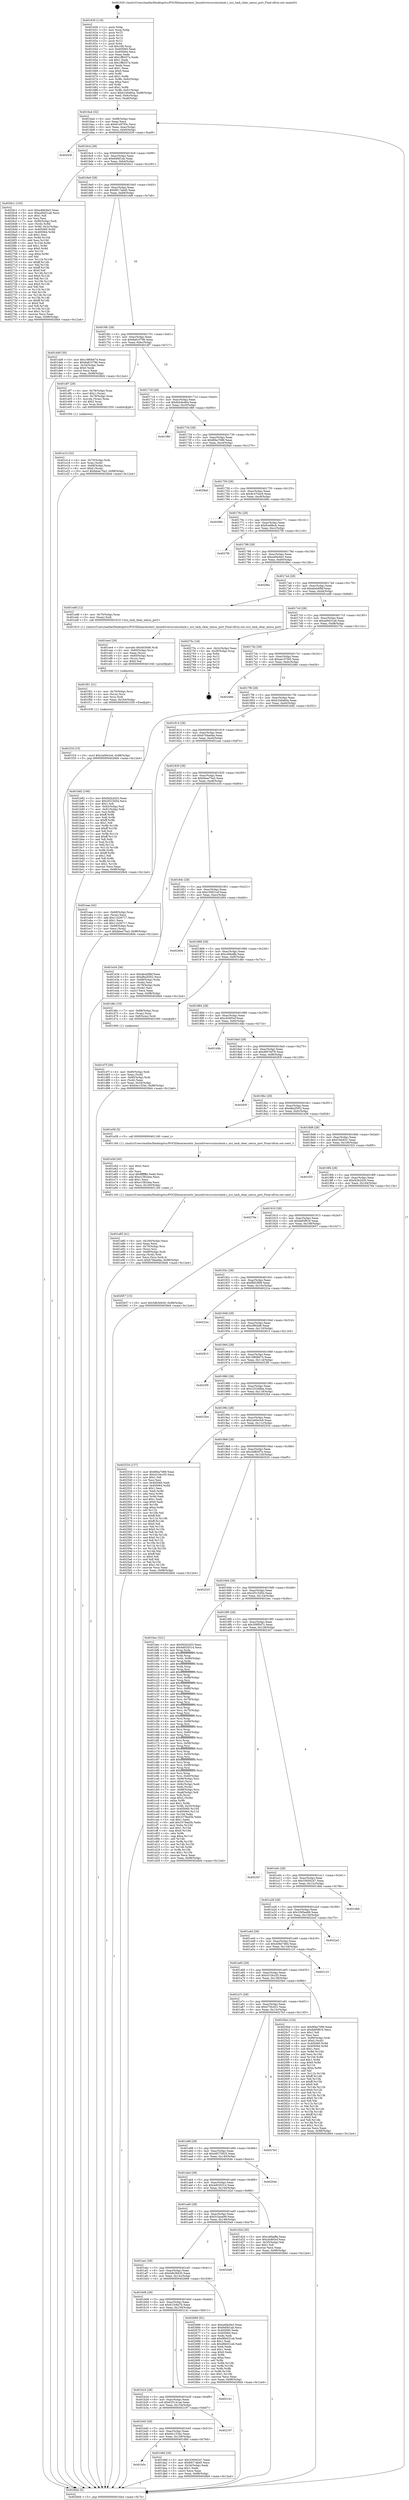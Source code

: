 digraph "0x401630" {
  label = "0x401630 (/mnt/c/Users/mathe/Desktop/tcc/POCII/binaries/extr_linuxdriversscsiiscitask.c_isci_task_clear_nexus_port_Final-ollvm.out::main(0))"
  labelloc = "t"
  node[shape=record]

  Entry [label="",width=0.3,height=0.3,shape=circle,fillcolor=black,style=filled]
  "0x4016a4" [label="{
     0x4016a4 [32]\l
     | [instrs]\l
     &nbsp;&nbsp;0x4016a4 \<+6\>: mov -0x98(%rbp),%eax\l
     &nbsp;&nbsp;0x4016aa \<+2\>: mov %eax,%ecx\l
     &nbsp;&nbsp;0x4016ac \<+6\>: sub $0x81e9795c,%ecx\l
     &nbsp;&nbsp;0x4016b2 \<+6\>: mov %eax,-0xac(%rbp)\l
     &nbsp;&nbsp;0x4016b8 \<+6\>: mov %ecx,-0xb0(%rbp)\l
     &nbsp;&nbsp;0x4016be \<+6\>: je 000000000040203f \<main+0xa0f\>\l
  }"]
  "0x40203f" [label="{
     0x40203f\l
  }", style=dashed]
  "0x4016c4" [label="{
     0x4016c4 [28]\l
     | [instrs]\l
     &nbsp;&nbsp;0x4016c4 \<+5\>: jmp 00000000004016c9 \<main+0x99\>\l
     &nbsp;&nbsp;0x4016c9 \<+6\>: mov -0xac(%rbp),%eax\l
     &nbsp;&nbsp;0x4016cf \<+5\>: sub $0x84f4f1ab,%eax\l
     &nbsp;&nbsp;0x4016d4 \<+6\>: mov %eax,-0xb4(%rbp)\l
     &nbsp;&nbsp;0x4016da \<+6\>: je 00000000004026c1 \<main+0x1091\>\l
  }"]
  Exit [label="",width=0.3,height=0.3,shape=circle,fillcolor=black,style=filled,peripheries=2]
  "0x4026c1" [label="{
     0x4026c1 [155]\l
     | [instrs]\l
     &nbsp;&nbsp;0x4026c1 \<+5\>: mov $0xa4fdc6e3,%eax\l
     &nbsp;&nbsp;0x4026c6 \<+5\>: mov $0xad0d31a6,%ecx\l
     &nbsp;&nbsp;0x4026cb \<+2\>: mov $0x1,%dl\l
     &nbsp;&nbsp;0x4026cd \<+2\>: xor %esi,%esi\l
     &nbsp;&nbsp;0x4026cf \<+7\>: mov -0x90(%rbp),%rdi\l
     &nbsp;&nbsp;0x4026d6 \<+3\>: mov (%rdi),%r8d\l
     &nbsp;&nbsp;0x4026d9 \<+4\>: mov %r8d,-0x2c(%rbp)\l
     &nbsp;&nbsp;0x4026dd \<+8\>: mov 0x405060,%r8d\l
     &nbsp;&nbsp;0x4026e5 \<+8\>: mov 0x405064,%r9d\l
     &nbsp;&nbsp;0x4026ed \<+3\>: sub $0x1,%esi\l
     &nbsp;&nbsp;0x4026f0 \<+3\>: mov %r8d,%r10d\l
     &nbsp;&nbsp;0x4026f3 \<+3\>: add %esi,%r10d\l
     &nbsp;&nbsp;0x4026f6 \<+4\>: imul %r10d,%r8d\l
     &nbsp;&nbsp;0x4026fa \<+4\>: and $0x1,%r8d\l
     &nbsp;&nbsp;0x4026fe \<+4\>: cmp $0x0,%r8d\l
     &nbsp;&nbsp;0x402702 \<+4\>: sete %r11b\l
     &nbsp;&nbsp;0x402706 \<+4\>: cmp $0xa,%r9d\l
     &nbsp;&nbsp;0x40270a \<+3\>: setl %bl\l
     &nbsp;&nbsp;0x40270d \<+3\>: mov %r11b,%r14b\l
     &nbsp;&nbsp;0x402710 \<+4\>: xor $0xff,%r14b\l
     &nbsp;&nbsp;0x402714 \<+3\>: mov %bl,%r15b\l
     &nbsp;&nbsp;0x402717 \<+4\>: xor $0xff,%r15b\l
     &nbsp;&nbsp;0x40271b \<+3\>: xor $0x0,%dl\l
     &nbsp;&nbsp;0x40271e \<+3\>: mov %r14b,%r12b\l
     &nbsp;&nbsp;0x402721 \<+4\>: and $0x0,%r12b\l
     &nbsp;&nbsp;0x402725 \<+3\>: and %dl,%r11b\l
     &nbsp;&nbsp;0x402728 \<+3\>: mov %r15b,%r13b\l
     &nbsp;&nbsp;0x40272b \<+4\>: and $0x0,%r13b\l
     &nbsp;&nbsp;0x40272f \<+2\>: and %dl,%bl\l
     &nbsp;&nbsp;0x402731 \<+3\>: or %r11b,%r12b\l
     &nbsp;&nbsp;0x402734 \<+3\>: or %bl,%r13b\l
     &nbsp;&nbsp;0x402737 \<+3\>: xor %r13b,%r12b\l
     &nbsp;&nbsp;0x40273a \<+3\>: or %r15b,%r14b\l
     &nbsp;&nbsp;0x40273d \<+4\>: xor $0xff,%r14b\l
     &nbsp;&nbsp;0x402741 \<+3\>: or $0x0,%dl\l
     &nbsp;&nbsp;0x402744 \<+3\>: and %dl,%r14b\l
     &nbsp;&nbsp;0x402747 \<+3\>: or %r14b,%r12b\l
     &nbsp;&nbsp;0x40274a \<+4\>: test $0x1,%r12b\l
     &nbsp;&nbsp;0x40274e \<+3\>: cmovne %ecx,%eax\l
     &nbsp;&nbsp;0x402751 \<+6\>: mov %eax,-0x98(%rbp)\l
     &nbsp;&nbsp;0x402757 \<+5\>: jmp 00000000004028d4 \<main+0x12a4\>\l
  }"]
  "0x4016e0" [label="{
     0x4016e0 [28]\l
     | [instrs]\l
     &nbsp;&nbsp;0x4016e0 \<+5\>: jmp 00000000004016e5 \<main+0xb5\>\l
     &nbsp;&nbsp;0x4016e5 \<+6\>: mov -0xac(%rbp),%eax\l
     &nbsp;&nbsp;0x4016eb \<+5\>: sub $0x8917abd5,%eax\l
     &nbsp;&nbsp;0x4016f0 \<+6\>: mov %eax,-0xb8(%rbp)\l
     &nbsp;&nbsp;0x4016f6 \<+6\>: je 0000000000401dd9 \<main+0x7a9\>\l
  }"]
  "0x401f16" [label="{
     0x401f16 [15]\l
     | [instrs]\l
     &nbsp;&nbsp;0x401f16 \<+10\>: movl $0x2a00e3c6,-0x98(%rbp)\l
     &nbsp;&nbsp;0x401f20 \<+5\>: jmp 00000000004028d4 \<main+0x12a4\>\l
  }"]
  "0x401dd9" [label="{
     0x401dd9 [30]\l
     | [instrs]\l
     &nbsp;&nbsp;0x401dd9 \<+5\>: mov $0x1980b674,%eax\l
     &nbsp;&nbsp;0x401dde \<+5\>: mov $0x8a81079b,%ecx\l
     &nbsp;&nbsp;0x401de3 \<+3\>: mov -0x34(%rbp),%edx\l
     &nbsp;&nbsp;0x401de6 \<+3\>: cmp $0x0,%edx\l
     &nbsp;&nbsp;0x401de9 \<+3\>: cmove %ecx,%eax\l
     &nbsp;&nbsp;0x401dec \<+6\>: mov %eax,-0x98(%rbp)\l
     &nbsp;&nbsp;0x401df2 \<+5\>: jmp 00000000004028d4 \<main+0x12a4\>\l
  }"]
  "0x4016fc" [label="{
     0x4016fc [28]\l
     | [instrs]\l
     &nbsp;&nbsp;0x4016fc \<+5\>: jmp 0000000000401701 \<main+0xd1\>\l
     &nbsp;&nbsp;0x401701 \<+6\>: mov -0xac(%rbp),%eax\l
     &nbsp;&nbsp;0x401707 \<+5\>: sub $0x8a81079b,%eax\l
     &nbsp;&nbsp;0x40170c \<+6\>: mov %eax,-0xbc(%rbp)\l
     &nbsp;&nbsp;0x401712 \<+6\>: je 0000000000401df7 \<main+0x7c7\>\l
  }"]
  "0x401f01" [label="{
     0x401f01 [21]\l
     | [instrs]\l
     &nbsp;&nbsp;0x401f01 \<+4\>: mov -0x70(%rbp),%rcx\l
     &nbsp;&nbsp;0x401f05 \<+3\>: mov (%rcx),%rcx\l
     &nbsp;&nbsp;0x401f08 \<+3\>: mov %rcx,%rdi\l
     &nbsp;&nbsp;0x401f0b \<+6\>: mov %eax,-0x164(%rbp)\l
     &nbsp;&nbsp;0x401f11 \<+5\>: call 0000000000401030 \<free@plt\>\l
     | [calls]\l
     &nbsp;&nbsp;0x401030 \{1\} (unknown)\l
  }"]
  "0x401df7" [label="{
     0x401df7 [29]\l
     | [instrs]\l
     &nbsp;&nbsp;0x401df7 \<+4\>: mov -0x78(%rbp),%rax\l
     &nbsp;&nbsp;0x401dfb \<+6\>: movl $0x1,(%rax)\l
     &nbsp;&nbsp;0x401e01 \<+4\>: mov -0x78(%rbp),%rax\l
     &nbsp;&nbsp;0x401e05 \<+3\>: movslq (%rax),%rax\l
     &nbsp;&nbsp;0x401e08 \<+4\>: shl $0x2,%rax\l
     &nbsp;&nbsp;0x401e0c \<+3\>: mov %rax,%rdi\l
     &nbsp;&nbsp;0x401e0f \<+5\>: call 0000000000401050 \<malloc@plt\>\l
     | [calls]\l
     &nbsp;&nbsp;0x401050 \{1\} (unknown)\l
  }"]
  "0x401718" [label="{
     0x401718 [28]\l
     | [instrs]\l
     &nbsp;&nbsp;0x401718 \<+5\>: jmp 000000000040171d \<main+0xed\>\l
     &nbsp;&nbsp;0x40171d \<+6\>: mov -0xac(%rbp),%eax\l
     &nbsp;&nbsp;0x401723 \<+5\>: sub $0x8cb4e464,%eax\l
     &nbsp;&nbsp;0x401728 \<+6\>: mov %eax,-0xc0(%rbp)\l
     &nbsp;&nbsp;0x40172e \<+6\>: je 0000000000401f80 \<main+0x950\>\l
  }"]
  "0x401ee4" [label="{
     0x401ee4 [29]\l
     | [instrs]\l
     &nbsp;&nbsp;0x401ee4 \<+10\>: movabs $0x4030d6,%rdi\l
     &nbsp;&nbsp;0x401eee \<+4\>: mov -0x60(%rbp),%rcx\l
     &nbsp;&nbsp;0x401ef2 \<+2\>: mov %eax,(%rcx)\l
     &nbsp;&nbsp;0x401ef4 \<+4\>: mov -0x60(%rbp),%rcx\l
     &nbsp;&nbsp;0x401ef8 \<+2\>: mov (%rcx),%esi\l
     &nbsp;&nbsp;0x401efa \<+2\>: mov $0x0,%al\l
     &nbsp;&nbsp;0x401efc \<+5\>: call 0000000000401040 \<printf@plt\>\l
     | [calls]\l
     &nbsp;&nbsp;0x401040 \{1\} (unknown)\l
  }"]
  "0x401f80" [label="{
     0x401f80\l
  }", style=dashed]
  "0x401734" [label="{
     0x401734 [28]\l
     | [instrs]\l
     &nbsp;&nbsp;0x401734 \<+5\>: jmp 0000000000401739 \<main+0x109\>\l
     &nbsp;&nbsp;0x401739 \<+6\>: mov -0xac(%rbp),%eax\l
     &nbsp;&nbsp;0x40173f \<+5\>: sub $0x8f4a7089,%eax\l
     &nbsp;&nbsp;0x401744 \<+6\>: mov %eax,-0xc4(%rbp)\l
     &nbsp;&nbsp;0x40174a \<+6\>: je 00000000004028a0 \<main+0x1270\>\l
  }"]
  "0x401e85" [label="{
     0x401e85 [41]\l
     | [instrs]\l
     &nbsp;&nbsp;0x401e85 \<+6\>: mov -0x160(%rbp),%ecx\l
     &nbsp;&nbsp;0x401e8b \<+3\>: imul %eax,%ecx\l
     &nbsp;&nbsp;0x401e8e \<+4\>: mov -0x70(%rbp),%rsi\l
     &nbsp;&nbsp;0x401e92 \<+3\>: mov (%rsi),%rsi\l
     &nbsp;&nbsp;0x401e95 \<+4\>: mov -0x68(%rbp),%rdi\l
     &nbsp;&nbsp;0x401e99 \<+3\>: movslq (%rdi),%rdi\l
     &nbsp;&nbsp;0x401e9c \<+3\>: mov %ecx,(%rsi,%rdi,4)\l
     &nbsp;&nbsp;0x401e9f \<+10\>: movl $0xb7bbadda,-0x98(%rbp)\l
     &nbsp;&nbsp;0x401ea9 \<+5\>: jmp 00000000004028d4 \<main+0x12a4\>\l
  }"]
  "0x4028a0" [label="{
     0x4028a0\l
  }", style=dashed]
  "0x401750" [label="{
     0x401750 [28]\l
     | [instrs]\l
     &nbsp;&nbsp;0x401750 \<+5\>: jmp 0000000000401755 \<main+0x125\>\l
     &nbsp;&nbsp;0x401755 \<+6\>: mov -0xac(%rbp),%eax\l
     &nbsp;&nbsp;0x40175b \<+5\>: sub $0x9c470ac9,%eax\l
     &nbsp;&nbsp;0x401760 \<+6\>: mov %eax,-0xc8(%rbp)\l
     &nbsp;&nbsp;0x401766 \<+6\>: je 000000000040288c \<main+0x125c\>\l
  }"]
  "0x401e5d" [label="{
     0x401e5d [40]\l
     | [instrs]\l
     &nbsp;&nbsp;0x401e5d \<+5\>: mov $0x2,%ecx\l
     &nbsp;&nbsp;0x401e62 \<+1\>: cltd\l
     &nbsp;&nbsp;0x401e63 \<+2\>: idiv %ecx\l
     &nbsp;&nbsp;0x401e65 \<+6\>: imul $0xfffffffe,%edx,%ecx\l
     &nbsp;&nbsp;0x401e6b \<+6\>: add $0xe15824ea,%ecx\l
     &nbsp;&nbsp;0x401e71 \<+3\>: add $0x1,%ecx\l
     &nbsp;&nbsp;0x401e74 \<+6\>: sub $0xe15824ea,%ecx\l
     &nbsp;&nbsp;0x401e7a \<+6\>: mov %ecx,-0x160(%rbp)\l
     &nbsp;&nbsp;0x401e80 \<+5\>: call 0000000000401160 \<next_i\>\l
     | [calls]\l
     &nbsp;&nbsp;0x401160 \{1\} (/mnt/c/Users/mathe/Desktop/tcc/POCII/binaries/extr_linuxdriversscsiiscitask.c_isci_task_clear_nexus_port_Final-ollvm.out::next_i)\l
  }"]
  "0x40288c" [label="{
     0x40288c\l
  }", style=dashed]
  "0x40176c" [label="{
     0x40176c [28]\l
     | [instrs]\l
     &nbsp;&nbsp;0x40176c \<+5\>: jmp 0000000000401771 \<main+0x141\>\l
     &nbsp;&nbsp;0x401771 \<+6\>: mov -0xac(%rbp),%eax\l
     &nbsp;&nbsp;0x401777 \<+5\>: sub $0x9ce6fecb,%eax\l
     &nbsp;&nbsp;0x40177c \<+6\>: mov %eax,-0xcc(%rbp)\l
     &nbsp;&nbsp;0x401782 \<+6\>: je 00000000004027f0 \<main+0x11c0\>\l
  }"]
  "0x401e14" [label="{
     0x401e14 [32]\l
     | [instrs]\l
     &nbsp;&nbsp;0x401e14 \<+4\>: mov -0x70(%rbp),%rdi\l
     &nbsp;&nbsp;0x401e18 \<+3\>: mov %rax,(%rdi)\l
     &nbsp;&nbsp;0x401e1b \<+4\>: mov -0x68(%rbp),%rax\l
     &nbsp;&nbsp;0x401e1f \<+6\>: movl $0x0,(%rax)\l
     &nbsp;&nbsp;0x401e25 \<+10\>: movl $0xbbee75a3,-0x98(%rbp)\l
     &nbsp;&nbsp;0x401e2f \<+5\>: jmp 00000000004028d4 \<main+0x12a4\>\l
  }"]
  "0x4027f0" [label="{
     0x4027f0\l
  }", style=dashed]
  "0x401788" [label="{
     0x401788 [28]\l
     | [instrs]\l
     &nbsp;&nbsp;0x401788 \<+5\>: jmp 000000000040178d \<main+0x15d\>\l
     &nbsp;&nbsp;0x40178d \<+6\>: mov -0xac(%rbp),%eax\l
     &nbsp;&nbsp;0x401793 \<+5\>: sub $0xa4fdc6e3,%eax\l
     &nbsp;&nbsp;0x401798 \<+6\>: mov %eax,-0xd0(%rbp)\l
     &nbsp;&nbsp;0x40179e \<+6\>: je 00000000004028bc \<main+0x128c\>\l
  }"]
  "0x401b5c" [label="{
     0x401b5c\l
  }", style=dashed]
  "0x4028bc" [label="{
     0x4028bc\l
  }", style=dashed]
  "0x4017a4" [label="{
     0x4017a4 [28]\l
     | [instrs]\l
     &nbsp;&nbsp;0x4017a4 \<+5\>: jmp 00000000004017a9 \<main+0x179\>\l
     &nbsp;&nbsp;0x4017a9 \<+6\>: mov -0xac(%rbp),%eax\l
     &nbsp;&nbsp;0x4017af \<+5\>: sub $0xabcb0fbf,%eax\l
     &nbsp;&nbsp;0x4017b4 \<+6\>: mov %eax,-0xd4(%rbp)\l
     &nbsp;&nbsp;0x4017ba \<+6\>: je 0000000000401ed8 \<main+0x8a8\>\l
  }"]
  "0x401d9d" [label="{
     0x401d9d [30]\l
     | [instrs]\l
     &nbsp;&nbsp;0x401d9d \<+5\>: mov $0x33656247,%eax\l
     &nbsp;&nbsp;0x401da2 \<+5\>: mov $0x8917abd5,%ecx\l
     &nbsp;&nbsp;0x401da7 \<+3\>: mov -0x34(%rbp),%edx\l
     &nbsp;&nbsp;0x401daa \<+3\>: cmp $0x1,%edx\l
     &nbsp;&nbsp;0x401dad \<+3\>: cmovl %ecx,%eax\l
     &nbsp;&nbsp;0x401db0 \<+6\>: mov %eax,-0x98(%rbp)\l
     &nbsp;&nbsp;0x401db6 \<+5\>: jmp 00000000004028d4 \<main+0x12a4\>\l
  }"]
  "0x401ed8" [label="{
     0x401ed8 [12]\l
     | [instrs]\l
     &nbsp;&nbsp;0x401ed8 \<+4\>: mov -0x70(%rbp),%rax\l
     &nbsp;&nbsp;0x401edc \<+3\>: mov (%rax),%rdi\l
     &nbsp;&nbsp;0x401edf \<+5\>: call 0000000000401610 \<isci_task_clear_nexus_port\>\l
     | [calls]\l
     &nbsp;&nbsp;0x401610 \{1\} (/mnt/c/Users/mathe/Desktop/tcc/POCII/binaries/extr_linuxdriversscsiiscitask.c_isci_task_clear_nexus_port_Final-ollvm.out::isci_task_clear_nexus_port)\l
  }"]
  "0x4017c0" [label="{
     0x4017c0 [28]\l
     | [instrs]\l
     &nbsp;&nbsp;0x4017c0 \<+5\>: jmp 00000000004017c5 \<main+0x195\>\l
     &nbsp;&nbsp;0x4017c5 \<+6\>: mov -0xac(%rbp),%eax\l
     &nbsp;&nbsp;0x4017cb \<+5\>: sub $0xad0d31a6,%eax\l
     &nbsp;&nbsp;0x4017d0 \<+6\>: mov %eax,-0xd8(%rbp)\l
     &nbsp;&nbsp;0x4017d6 \<+6\>: je 000000000040275c \<main+0x112c\>\l
  }"]
  "0x401b40" [label="{
     0x401b40 [28]\l
     | [instrs]\l
     &nbsp;&nbsp;0x401b40 \<+5\>: jmp 0000000000401b45 \<main+0x515\>\l
     &nbsp;&nbsp;0x401b45 \<+6\>: mov -0xac(%rbp),%eax\l
     &nbsp;&nbsp;0x401b4b \<+5\>: sub $0x64c1534c,%eax\l
     &nbsp;&nbsp;0x401b50 \<+6\>: mov %eax,-0x158(%rbp)\l
     &nbsp;&nbsp;0x401b56 \<+6\>: je 0000000000401d9d \<main+0x76d\>\l
  }"]
  "0x40275c" [label="{
     0x40275c [18]\l
     | [instrs]\l
     &nbsp;&nbsp;0x40275c \<+3\>: mov -0x2c(%rbp),%eax\l
     &nbsp;&nbsp;0x40275f \<+4\>: lea -0x28(%rbp),%rsp\l
     &nbsp;&nbsp;0x402763 \<+1\>: pop %rbx\l
     &nbsp;&nbsp;0x402764 \<+2\>: pop %r12\l
     &nbsp;&nbsp;0x402766 \<+2\>: pop %r13\l
     &nbsp;&nbsp;0x402768 \<+2\>: pop %r14\l
     &nbsp;&nbsp;0x40276a \<+2\>: pop %r15\l
     &nbsp;&nbsp;0x40276c \<+1\>: pop %rbp\l
     &nbsp;&nbsp;0x40276d \<+1\>: ret\l
  }"]
  "0x4017dc" [label="{
     0x4017dc [28]\l
     | [instrs]\l
     &nbsp;&nbsp;0x4017dc \<+5\>: jmp 00000000004017e1 \<main+0x1b1\>\l
     &nbsp;&nbsp;0x4017e1 \<+6\>: mov -0xac(%rbp),%eax\l
     &nbsp;&nbsp;0x4017e7 \<+5\>: sub $0xae107f45,%eax\l
     &nbsp;&nbsp;0x4017ec \<+6\>: mov %eax,-0xdc(%rbp)\l
     &nbsp;&nbsp;0x4017f2 \<+6\>: je 000000000040248d \<main+0xe5d\>\l
  }"]
  "0x402197" [label="{
     0x402197\l
  }", style=dashed]
  "0x40248d" [label="{
     0x40248d\l
  }", style=dashed]
  "0x4017f8" [label="{
     0x4017f8 [28]\l
     | [instrs]\l
     &nbsp;&nbsp;0x4017f8 \<+5\>: jmp 00000000004017fd \<main+0x1cd\>\l
     &nbsp;&nbsp;0x4017fd \<+6\>: mov -0xac(%rbp),%eax\l
     &nbsp;&nbsp;0x401803 \<+5\>: sub $0xb1b0a60a,%eax\l
     &nbsp;&nbsp;0x401808 \<+6\>: mov %eax,-0xe0(%rbp)\l
     &nbsp;&nbsp;0x40180e \<+6\>: je 0000000000401b82 \<main+0x552\>\l
  }"]
  "0x401b24" [label="{
     0x401b24 [28]\l
     | [instrs]\l
     &nbsp;&nbsp;0x401b24 \<+5\>: jmp 0000000000401b29 \<main+0x4f9\>\l
     &nbsp;&nbsp;0x401b29 \<+6\>: mov -0xac(%rbp),%eax\l
     &nbsp;&nbsp;0x401b2f \<+5\>: sub $0x625141ae,%eax\l
     &nbsp;&nbsp;0x401b34 \<+6\>: mov %eax,-0x154(%rbp)\l
     &nbsp;&nbsp;0x401b3a \<+6\>: je 0000000000402197 \<main+0xb67\>\l
  }"]
  "0x401b82" [label="{
     0x401b82 [106]\l
     | [instrs]\l
     &nbsp;&nbsp;0x401b82 \<+5\>: mov $0xf42b2d33,%eax\l
     &nbsp;&nbsp;0x401b87 \<+5\>: mov $0x2f315d5d,%ecx\l
     &nbsp;&nbsp;0x401b8c \<+2\>: mov $0x1,%dl\l
     &nbsp;&nbsp;0x401b8e \<+7\>: mov -0x92(%rbp),%sil\l
     &nbsp;&nbsp;0x401b95 \<+7\>: mov -0x91(%rbp),%dil\l
     &nbsp;&nbsp;0x401b9c \<+3\>: mov %sil,%r8b\l
     &nbsp;&nbsp;0x401b9f \<+4\>: xor $0xff,%r8b\l
     &nbsp;&nbsp;0x401ba3 \<+3\>: mov %dil,%r9b\l
     &nbsp;&nbsp;0x401ba6 \<+4\>: xor $0xff,%r9b\l
     &nbsp;&nbsp;0x401baa \<+3\>: xor $0x1,%dl\l
     &nbsp;&nbsp;0x401bad \<+3\>: mov %r8b,%r10b\l
     &nbsp;&nbsp;0x401bb0 \<+4\>: and $0xff,%r10b\l
     &nbsp;&nbsp;0x401bb4 \<+3\>: and %dl,%sil\l
     &nbsp;&nbsp;0x401bb7 \<+3\>: mov %r9b,%r11b\l
     &nbsp;&nbsp;0x401bba \<+4\>: and $0xff,%r11b\l
     &nbsp;&nbsp;0x401bbe \<+3\>: and %dl,%dil\l
     &nbsp;&nbsp;0x401bc1 \<+3\>: or %sil,%r10b\l
     &nbsp;&nbsp;0x401bc4 \<+3\>: or %dil,%r11b\l
     &nbsp;&nbsp;0x401bc7 \<+3\>: xor %r11b,%r10b\l
     &nbsp;&nbsp;0x401bca \<+3\>: or %r9b,%r8b\l
     &nbsp;&nbsp;0x401bcd \<+4\>: xor $0xff,%r8b\l
     &nbsp;&nbsp;0x401bd1 \<+3\>: or $0x1,%dl\l
     &nbsp;&nbsp;0x401bd4 \<+3\>: and %dl,%r8b\l
     &nbsp;&nbsp;0x401bd7 \<+3\>: or %r8b,%r10b\l
     &nbsp;&nbsp;0x401bda \<+4\>: test $0x1,%r10b\l
     &nbsp;&nbsp;0x401bde \<+3\>: cmovne %ecx,%eax\l
     &nbsp;&nbsp;0x401be1 \<+6\>: mov %eax,-0x98(%rbp)\l
     &nbsp;&nbsp;0x401be7 \<+5\>: jmp 00000000004028d4 \<main+0x12a4\>\l
  }"]
  "0x401814" [label="{
     0x401814 [28]\l
     | [instrs]\l
     &nbsp;&nbsp;0x401814 \<+5\>: jmp 0000000000401819 \<main+0x1e9\>\l
     &nbsp;&nbsp;0x401819 \<+6\>: mov -0xac(%rbp),%eax\l
     &nbsp;&nbsp;0x40181f \<+5\>: sub $0xb7bbadda,%eax\l
     &nbsp;&nbsp;0x401824 \<+6\>: mov %eax,-0xe4(%rbp)\l
     &nbsp;&nbsp;0x40182a \<+6\>: je 0000000000401eae \<main+0x87e\>\l
  }"]
  "0x4028d4" [label="{
     0x4028d4 [5]\l
     | [instrs]\l
     &nbsp;&nbsp;0x4028d4 \<+5\>: jmp 00000000004016a4 \<main+0x74\>\l
  }"]
  "0x401630" [label="{
     0x401630 [116]\l
     | [instrs]\l
     &nbsp;&nbsp;0x401630 \<+1\>: push %rbp\l
     &nbsp;&nbsp;0x401631 \<+3\>: mov %rsp,%rbp\l
     &nbsp;&nbsp;0x401634 \<+2\>: push %r15\l
     &nbsp;&nbsp;0x401636 \<+2\>: push %r14\l
     &nbsp;&nbsp;0x401638 \<+2\>: push %r13\l
     &nbsp;&nbsp;0x40163a \<+2\>: push %r12\l
     &nbsp;&nbsp;0x40163c \<+1\>: push %rbx\l
     &nbsp;&nbsp;0x40163d \<+7\>: sub $0x168,%rsp\l
     &nbsp;&nbsp;0x401644 \<+7\>: mov 0x405060,%eax\l
     &nbsp;&nbsp;0x40164b \<+7\>: mov 0x405064,%ecx\l
     &nbsp;&nbsp;0x401652 \<+2\>: mov %eax,%edx\l
     &nbsp;&nbsp;0x401654 \<+6\>: add $0x1ffb037a,%edx\l
     &nbsp;&nbsp;0x40165a \<+3\>: sub $0x1,%edx\l
     &nbsp;&nbsp;0x40165d \<+6\>: sub $0x1ffb037a,%edx\l
     &nbsp;&nbsp;0x401663 \<+3\>: imul %edx,%eax\l
     &nbsp;&nbsp;0x401666 \<+3\>: and $0x1,%eax\l
     &nbsp;&nbsp;0x401669 \<+3\>: cmp $0x0,%eax\l
     &nbsp;&nbsp;0x40166c \<+4\>: sete %r8b\l
     &nbsp;&nbsp;0x401670 \<+4\>: and $0x1,%r8b\l
     &nbsp;&nbsp;0x401674 \<+7\>: mov %r8b,-0x92(%rbp)\l
     &nbsp;&nbsp;0x40167b \<+3\>: cmp $0xa,%ecx\l
     &nbsp;&nbsp;0x40167e \<+4\>: setl %r8b\l
     &nbsp;&nbsp;0x401682 \<+4\>: and $0x1,%r8b\l
     &nbsp;&nbsp;0x401686 \<+7\>: mov %r8b,-0x91(%rbp)\l
     &nbsp;&nbsp;0x40168d \<+10\>: movl $0xb1b0a60a,-0x98(%rbp)\l
     &nbsp;&nbsp;0x401697 \<+6\>: mov %edi,-0x9c(%rbp)\l
     &nbsp;&nbsp;0x40169d \<+7\>: mov %rsi,-0xa8(%rbp)\l
  }"]
  "0x402141" [label="{
     0x402141\l
  }", style=dashed]
  "0x401eae" [label="{
     0x401eae [42]\l
     | [instrs]\l
     &nbsp;&nbsp;0x401eae \<+4\>: mov -0x68(%rbp),%rax\l
     &nbsp;&nbsp;0x401eb2 \<+2\>: mov (%rax),%ecx\l
     &nbsp;&nbsp;0x401eb4 \<+6\>: add $0x11b26717,%ecx\l
     &nbsp;&nbsp;0x401eba \<+3\>: add $0x1,%ecx\l
     &nbsp;&nbsp;0x401ebd \<+6\>: sub $0x11b26717,%ecx\l
     &nbsp;&nbsp;0x401ec3 \<+4\>: mov -0x68(%rbp),%rax\l
     &nbsp;&nbsp;0x401ec7 \<+2\>: mov %ecx,(%rax)\l
     &nbsp;&nbsp;0x401ec9 \<+10\>: movl $0xbbee75a3,-0x98(%rbp)\l
     &nbsp;&nbsp;0x401ed3 \<+5\>: jmp 00000000004028d4 \<main+0x12a4\>\l
  }"]
  "0x401830" [label="{
     0x401830 [28]\l
     | [instrs]\l
     &nbsp;&nbsp;0x401830 \<+5\>: jmp 0000000000401835 \<main+0x205\>\l
     &nbsp;&nbsp;0x401835 \<+6\>: mov -0xac(%rbp),%eax\l
     &nbsp;&nbsp;0x40183b \<+5\>: sub $0xbbee75a3,%eax\l
     &nbsp;&nbsp;0x401840 \<+6\>: mov %eax,-0xe8(%rbp)\l
     &nbsp;&nbsp;0x401846 \<+6\>: je 0000000000401e34 \<main+0x804\>\l
  }"]
  "0x401b08" [label="{
     0x401b08 [28]\l
     | [instrs]\l
     &nbsp;&nbsp;0x401b08 \<+5\>: jmp 0000000000401b0d \<main+0x4dd\>\l
     &nbsp;&nbsp;0x401b0d \<+6\>: mov -0xac(%rbp),%eax\l
     &nbsp;&nbsp;0x401b13 \<+5\>: sub $0x615c8a7b,%eax\l
     &nbsp;&nbsp;0x401b18 \<+6\>: mov %eax,-0x150(%rbp)\l
     &nbsp;&nbsp;0x401b1e \<+6\>: je 0000000000402141 \<main+0xb11\>\l
  }"]
  "0x401e34" [label="{
     0x401e34 [36]\l
     | [instrs]\l
     &nbsp;&nbsp;0x401e34 \<+5\>: mov $0xabcb0fbf,%eax\l
     &nbsp;&nbsp;0x401e39 \<+5\>: mov $0xd8a2f302,%ecx\l
     &nbsp;&nbsp;0x401e3e \<+4\>: mov -0x68(%rbp),%rdx\l
     &nbsp;&nbsp;0x401e42 \<+2\>: mov (%rdx),%esi\l
     &nbsp;&nbsp;0x401e44 \<+4\>: mov -0x78(%rbp),%rdx\l
     &nbsp;&nbsp;0x401e48 \<+2\>: cmp (%rdx),%esi\l
     &nbsp;&nbsp;0x401e4a \<+3\>: cmovl %ecx,%eax\l
     &nbsp;&nbsp;0x401e4d \<+6\>: mov %eax,-0x98(%rbp)\l
     &nbsp;&nbsp;0x401e53 \<+5\>: jmp 00000000004028d4 \<main+0x12a4\>\l
  }"]
  "0x40184c" [label="{
     0x40184c [28]\l
     | [instrs]\l
     &nbsp;&nbsp;0x40184c \<+5\>: jmp 0000000000401851 \<main+0x221\>\l
     &nbsp;&nbsp;0x401851 \<+6\>: mov -0xac(%rbp),%eax\l
     &nbsp;&nbsp;0x401857 \<+5\>: sub $0xc30621ef,%eax\l
     &nbsp;&nbsp;0x40185c \<+6\>: mov %eax,-0xec(%rbp)\l
     &nbsp;&nbsp;0x401862 \<+6\>: je 0000000000402404 \<main+0xdd4\>\l
  }"]
  "0x402666" [label="{
     0x402666 [91]\l
     | [instrs]\l
     &nbsp;&nbsp;0x402666 \<+5\>: mov $0xa4fdc6e3,%eax\l
     &nbsp;&nbsp;0x40266b \<+5\>: mov $0x84f4f1ab,%ecx\l
     &nbsp;&nbsp;0x402670 \<+7\>: mov 0x405060,%edx\l
     &nbsp;&nbsp;0x402677 \<+7\>: mov 0x405064,%esi\l
     &nbsp;&nbsp;0x40267e \<+2\>: mov %edx,%edi\l
     &nbsp;&nbsp;0x402680 \<+6\>: add $0xd6b031eb,%edi\l
     &nbsp;&nbsp;0x402686 \<+3\>: sub $0x1,%edi\l
     &nbsp;&nbsp;0x402689 \<+6\>: sub $0xd6b031eb,%edi\l
     &nbsp;&nbsp;0x40268f \<+3\>: imul %edi,%edx\l
     &nbsp;&nbsp;0x402692 \<+3\>: and $0x1,%edx\l
     &nbsp;&nbsp;0x402695 \<+3\>: cmp $0x0,%edx\l
     &nbsp;&nbsp;0x402698 \<+4\>: sete %r8b\l
     &nbsp;&nbsp;0x40269c \<+3\>: cmp $0xa,%esi\l
     &nbsp;&nbsp;0x40269f \<+4\>: setl %r9b\l
     &nbsp;&nbsp;0x4026a3 \<+3\>: mov %r8b,%r10b\l
     &nbsp;&nbsp;0x4026a6 \<+3\>: and %r9b,%r10b\l
     &nbsp;&nbsp;0x4026a9 \<+3\>: xor %r9b,%r8b\l
     &nbsp;&nbsp;0x4026ac \<+3\>: or %r8b,%r10b\l
     &nbsp;&nbsp;0x4026af \<+4\>: test $0x1,%r10b\l
     &nbsp;&nbsp;0x4026b3 \<+3\>: cmovne %ecx,%eax\l
     &nbsp;&nbsp;0x4026b6 \<+6\>: mov %eax,-0x98(%rbp)\l
     &nbsp;&nbsp;0x4026bc \<+5\>: jmp 00000000004028d4 \<main+0x12a4\>\l
  }"]
  "0x402404" [label="{
     0x402404\l
  }", style=dashed]
  "0x401868" [label="{
     0x401868 [28]\l
     | [instrs]\l
     &nbsp;&nbsp;0x401868 \<+5\>: jmp 000000000040186d \<main+0x23d\>\l
     &nbsp;&nbsp;0x40186d \<+6\>: mov -0xac(%rbp),%eax\l
     &nbsp;&nbsp;0x401873 \<+5\>: sub $0xc46beffa,%eax\l
     &nbsp;&nbsp;0x401878 \<+6\>: mov %eax,-0xf0(%rbp)\l
     &nbsp;&nbsp;0x40187e \<+6\>: je 0000000000401d6c \<main+0x73c\>\l
  }"]
  "0x401aec" [label="{
     0x401aec [28]\l
     | [instrs]\l
     &nbsp;&nbsp;0x401aec \<+5\>: jmp 0000000000401af1 \<main+0x4c1\>\l
     &nbsp;&nbsp;0x401af1 \<+6\>: mov -0xac(%rbp),%eax\l
     &nbsp;&nbsp;0x401af7 \<+5\>: sub $0x5db38430,%eax\l
     &nbsp;&nbsp;0x401afc \<+6\>: mov %eax,-0x14c(%rbp)\l
     &nbsp;&nbsp;0x401b02 \<+6\>: je 0000000000402666 \<main+0x1036\>\l
  }"]
  "0x401d6c" [label="{
     0x401d6c [19]\l
     | [instrs]\l
     &nbsp;&nbsp;0x401d6c \<+7\>: mov -0x88(%rbp),%rax\l
     &nbsp;&nbsp;0x401d73 \<+3\>: mov (%rax),%rax\l
     &nbsp;&nbsp;0x401d76 \<+4\>: mov 0x8(%rax),%rdi\l
     &nbsp;&nbsp;0x401d7a \<+5\>: call 0000000000401060 \<atoi@plt\>\l
     | [calls]\l
     &nbsp;&nbsp;0x401060 \{1\} (unknown)\l
  }"]
  "0x401884" [label="{
     0x401884 [28]\l
     | [instrs]\l
     &nbsp;&nbsp;0x401884 \<+5\>: jmp 0000000000401889 \<main+0x259\>\l
     &nbsp;&nbsp;0x401889 \<+6\>: mov -0xac(%rbp),%eax\l
     &nbsp;&nbsp;0x40188f \<+5\>: sub $0xcfc893cf,%eax\l
     &nbsp;&nbsp;0x401894 \<+6\>: mov %eax,-0xf4(%rbp)\l
     &nbsp;&nbsp;0x40189a \<+6\>: je 0000000000401d4b \<main+0x71b\>\l
  }"]
  "0x4020a9" [label="{
     0x4020a9\l
  }", style=dashed]
  "0x401d4b" [label="{
     0x401d4b\l
  }", style=dashed]
  "0x4018a0" [label="{
     0x4018a0 [28]\l
     | [instrs]\l
     &nbsp;&nbsp;0x4018a0 \<+5\>: jmp 00000000004018a5 \<main+0x275\>\l
     &nbsp;&nbsp;0x4018a5 \<+6\>: mov -0xac(%rbp),%eax\l
     &nbsp;&nbsp;0x4018ab \<+5\>: sub $0xd667bf78,%eax\l
     &nbsp;&nbsp;0x4018b0 \<+6\>: mov %eax,-0xf8(%rbp)\l
     &nbsp;&nbsp;0x4018b6 \<+6\>: je 000000000040283f \<main+0x120f\>\l
  }"]
  "0x401d7f" [label="{
     0x401d7f [30]\l
     | [instrs]\l
     &nbsp;&nbsp;0x401d7f \<+4\>: mov -0x80(%rbp),%rdi\l
     &nbsp;&nbsp;0x401d83 \<+2\>: mov %eax,(%rdi)\l
     &nbsp;&nbsp;0x401d85 \<+4\>: mov -0x80(%rbp),%rdi\l
     &nbsp;&nbsp;0x401d89 \<+2\>: mov (%rdi),%eax\l
     &nbsp;&nbsp;0x401d8b \<+3\>: mov %eax,-0x34(%rbp)\l
     &nbsp;&nbsp;0x401d8e \<+10\>: movl $0x64c1534c,-0x98(%rbp)\l
     &nbsp;&nbsp;0x401d98 \<+5\>: jmp 00000000004028d4 \<main+0x12a4\>\l
  }"]
  "0x40283f" [label="{
     0x40283f\l
  }", style=dashed]
  "0x4018bc" [label="{
     0x4018bc [28]\l
     | [instrs]\l
     &nbsp;&nbsp;0x4018bc \<+5\>: jmp 00000000004018c1 \<main+0x291\>\l
     &nbsp;&nbsp;0x4018c1 \<+6\>: mov -0xac(%rbp),%eax\l
     &nbsp;&nbsp;0x4018c7 \<+5\>: sub $0xd8a2f302,%eax\l
     &nbsp;&nbsp;0x4018cc \<+6\>: mov %eax,-0xfc(%rbp)\l
     &nbsp;&nbsp;0x4018d2 \<+6\>: je 0000000000401e58 \<main+0x828\>\l
  }"]
  "0x401ad0" [label="{
     0x401ad0 [28]\l
     | [instrs]\l
     &nbsp;&nbsp;0x401ad0 \<+5\>: jmp 0000000000401ad5 \<main+0x4a5\>\l
     &nbsp;&nbsp;0x401ad5 \<+6\>: mov -0xac(%rbp),%eax\l
     &nbsp;&nbsp;0x401adb \<+5\>: sub $0x5c5aaa99,%eax\l
     &nbsp;&nbsp;0x401ae0 \<+6\>: mov %eax,-0x148(%rbp)\l
     &nbsp;&nbsp;0x401ae6 \<+6\>: je 00000000004020a9 \<main+0xa79\>\l
  }"]
  "0x401e58" [label="{
     0x401e58 [5]\l
     | [instrs]\l
     &nbsp;&nbsp;0x401e58 \<+5\>: call 0000000000401160 \<next_i\>\l
     | [calls]\l
     &nbsp;&nbsp;0x401160 \{1\} (/mnt/c/Users/mathe/Desktop/tcc/POCII/binaries/extr_linuxdriversscsiiscitask.c_isci_task_clear_nexus_port_Final-ollvm.out::next_i)\l
  }"]
  "0x4018d8" [label="{
     0x4018d8 [28]\l
     | [instrs]\l
     &nbsp;&nbsp;0x4018d8 \<+5\>: jmp 00000000004018dd \<main+0x2ad\>\l
     &nbsp;&nbsp;0x4018dd \<+6\>: mov -0xac(%rbp),%eax\l
     &nbsp;&nbsp;0x4018e3 \<+5\>: sub $0xf1bfc831,%eax\l
     &nbsp;&nbsp;0x4018e8 \<+6\>: mov %eax,-0x100(%rbp)\l
     &nbsp;&nbsp;0x4018ee \<+6\>: je 0000000000401f25 \<main+0x8f5\>\l
  }"]
  "0x401d2d" [label="{
     0x401d2d [30]\l
     | [instrs]\l
     &nbsp;&nbsp;0x401d2d \<+5\>: mov $0xc46beffa,%eax\l
     &nbsp;&nbsp;0x401d32 \<+5\>: mov $0xcfc893cf,%ecx\l
     &nbsp;&nbsp;0x401d37 \<+3\>: mov -0x35(%rbp),%dl\l
     &nbsp;&nbsp;0x401d3a \<+3\>: test $0x1,%dl\l
     &nbsp;&nbsp;0x401d3d \<+3\>: cmovne %ecx,%eax\l
     &nbsp;&nbsp;0x401d40 \<+6\>: mov %eax,-0x98(%rbp)\l
     &nbsp;&nbsp;0x401d46 \<+5\>: jmp 00000000004028d4 \<main+0x12a4\>\l
  }"]
  "0x401f25" [label="{
     0x401f25\l
  }", style=dashed]
  "0x4018f4" [label="{
     0x4018f4 [28]\l
     | [instrs]\l
     &nbsp;&nbsp;0x4018f4 \<+5\>: jmp 00000000004018f9 \<main+0x2c9\>\l
     &nbsp;&nbsp;0x4018f9 \<+6\>: mov -0xac(%rbp),%eax\l
     &nbsp;&nbsp;0x4018ff \<+5\>: sub $0xf42b2d33,%eax\l
     &nbsp;&nbsp;0x401904 \<+6\>: mov %eax,-0x104(%rbp)\l
     &nbsp;&nbsp;0x40190a \<+6\>: je 000000000040276e \<main+0x113e\>\l
  }"]
  "0x401ab4" [label="{
     0x401ab4 [28]\l
     | [instrs]\l
     &nbsp;&nbsp;0x401ab4 \<+5\>: jmp 0000000000401ab9 \<main+0x489\>\l
     &nbsp;&nbsp;0x401ab9 \<+6\>: mov -0xac(%rbp),%eax\l
     &nbsp;&nbsp;0x401abf \<+5\>: sub $0x4d020314,%eax\l
     &nbsp;&nbsp;0x401ac4 \<+6\>: mov %eax,-0x144(%rbp)\l
     &nbsp;&nbsp;0x401aca \<+6\>: je 0000000000401d2d \<main+0x6fd\>\l
  }"]
  "0x40276e" [label="{
     0x40276e\l
  }", style=dashed]
  "0x401910" [label="{
     0x401910 [28]\l
     | [instrs]\l
     &nbsp;&nbsp;0x401910 \<+5\>: jmp 0000000000401915 \<main+0x2e5\>\l
     &nbsp;&nbsp;0x401915 \<+6\>: mov -0xac(%rbp),%eax\l
     &nbsp;&nbsp;0x40191b \<+5\>: sub $0xfa85f816,%eax\l
     &nbsp;&nbsp;0x401920 \<+6\>: mov %eax,-0x108(%rbp)\l
     &nbsp;&nbsp;0x401926 \<+6\>: je 0000000000402657 \<main+0x1027\>\l
  }"]
  "0x40204e" [label="{
     0x40204e\l
  }", style=dashed]
  "0x402657" [label="{
     0x402657 [15]\l
     | [instrs]\l
     &nbsp;&nbsp;0x402657 \<+10\>: movl $0x5db38430,-0x98(%rbp)\l
     &nbsp;&nbsp;0x402661 \<+5\>: jmp 00000000004028d4 \<main+0x12a4\>\l
  }"]
  "0x40192c" [label="{
     0x40192c [28]\l
     | [instrs]\l
     &nbsp;&nbsp;0x40192c \<+5\>: jmp 0000000000401931 \<main+0x301\>\l
     &nbsp;&nbsp;0x401931 \<+6\>: mov -0xac(%rbp),%eax\l
     &nbsp;&nbsp;0x401937 \<+5\>: sub $0xff453f08,%eax\l
     &nbsp;&nbsp;0x40193c \<+6\>: mov %eax,-0x10c(%rbp)\l
     &nbsp;&nbsp;0x401942 \<+6\>: je 000000000040222a \<main+0xbfa\>\l
  }"]
  "0x401a98" [label="{
     0x401a98 [28]\l
     | [instrs]\l
     &nbsp;&nbsp;0x401a98 \<+5\>: jmp 0000000000401a9d \<main+0x46d\>\l
     &nbsp;&nbsp;0x401a9d \<+6\>: mov -0xac(%rbp),%eax\l
     &nbsp;&nbsp;0x401aa3 \<+5\>: sub $0x48275925,%eax\l
     &nbsp;&nbsp;0x401aa8 \<+6\>: mov %eax,-0x140(%rbp)\l
     &nbsp;&nbsp;0x401aae \<+6\>: je 000000000040204e \<main+0xa1e\>\l
  }"]
  "0x40222a" [label="{
     0x40222a\l
  }", style=dashed]
  "0x401948" [label="{
     0x401948 [28]\l
     | [instrs]\l
     &nbsp;&nbsp;0x401948 \<+5\>: jmp 000000000040194d \<main+0x31d\>\l
     &nbsp;&nbsp;0x40194d \<+6\>: mov -0xac(%rbp),%eax\l
     &nbsp;&nbsp;0x401953 \<+5\>: sub $0xcf904d6,%eax\l
     &nbsp;&nbsp;0x401958 \<+6\>: mov %eax,-0x110(%rbp)\l
     &nbsp;&nbsp;0x40195e \<+6\>: je 0000000000402815 \<main+0x11e5\>\l
  }"]
  "0x4027b3" [label="{
     0x4027b3\l
  }", style=dashed]
  "0x402815" [label="{
     0x402815\l
  }", style=dashed]
  "0x401964" [label="{
     0x401964 [28]\l
     | [instrs]\l
     &nbsp;&nbsp;0x401964 \<+5\>: jmp 0000000000401969 \<main+0x339\>\l
     &nbsp;&nbsp;0x401969 \<+6\>: mov -0xac(%rbp),%eax\l
     &nbsp;&nbsp;0x40196f \<+5\>: sub $0x1980b674,%eax\l
     &nbsp;&nbsp;0x401974 \<+6\>: mov %eax,-0x114(%rbp)\l
     &nbsp;&nbsp;0x40197a \<+6\>: je 00000000004023f5 \<main+0xdc5\>\l
  }"]
  "0x401a7c" [label="{
     0x401a7c [28]\l
     | [instrs]\l
     &nbsp;&nbsp;0x401a7c \<+5\>: jmp 0000000000401a81 \<main+0x451\>\l
     &nbsp;&nbsp;0x401a81 \<+6\>: mov -0xac(%rbp),%eax\l
     &nbsp;&nbsp;0x401a87 \<+5\>: sub $0x475fcd31,%eax\l
     &nbsp;&nbsp;0x401a8c \<+6\>: mov %eax,-0x13c(%rbp)\l
     &nbsp;&nbsp;0x401a92 \<+6\>: je 00000000004027b3 \<main+0x1183\>\l
  }"]
  "0x4023f5" [label="{
     0x4023f5\l
  }", style=dashed]
  "0x401980" [label="{
     0x401980 [28]\l
     | [instrs]\l
     &nbsp;&nbsp;0x401980 \<+5\>: jmp 0000000000401985 \<main+0x355\>\l
     &nbsp;&nbsp;0x401985 \<+6\>: mov -0xac(%rbp),%eax\l
     &nbsp;&nbsp;0x40198b \<+5\>: sub $0x2323ddba,%eax\l
     &nbsp;&nbsp;0x401990 \<+6\>: mov %eax,-0x118(%rbp)\l
     &nbsp;&nbsp;0x401996 \<+6\>: je 00000000004022b4 \<main+0xc84\>\l
  }"]
  "0x4025bd" [label="{
     0x4025bd [154]\l
     | [instrs]\l
     &nbsp;&nbsp;0x4025bd \<+5\>: mov $0x8f4a7089,%eax\l
     &nbsp;&nbsp;0x4025c2 \<+5\>: mov $0xfa85f816,%ecx\l
     &nbsp;&nbsp;0x4025c7 \<+2\>: mov $0x1,%dl\l
     &nbsp;&nbsp;0x4025c9 \<+2\>: xor %esi,%esi\l
     &nbsp;&nbsp;0x4025cb \<+7\>: mov -0x90(%rbp),%rdi\l
     &nbsp;&nbsp;0x4025d2 \<+6\>: movl $0x0,(%rdi)\l
     &nbsp;&nbsp;0x4025d8 \<+8\>: mov 0x405060,%r8d\l
     &nbsp;&nbsp;0x4025e0 \<+8\>: mov 0x405064,%r9d\l
     &nbsp;&nbsp;0x4025e8 \<+3\>: sub $0x1,%esi\l
     &nbsp;&nbsp;0x4025eb \<+3\>: mov %r8d,%r10d\l
     &nbsp;&nbsp;0x4025ee \<+3\>: add %esi,%r10d\l
     &nbsp;&nbsp;0x4025f1 \<+4\>: imul %r10d,%r8d\l
     &nbsp;&nbsp;0x4025f5 \<+4\>: and $0x1,%r8d\l
     &nbsp;&nbsp;0x4025f9 \<+4\>: cmp $0x0,%r8d\l
     &nbsp;&nbsp;0x4025fd \<+4\>: sete %r11b\l
     &nbsp;&nbsp;0x402601 \<+4\>: cmp $0xa,%r9d\l
     &nbsp;&nbsp;0x402605 \<+3\>: setl %bl\l
     &nbsp;&nbsp;0x402608 \<+3\>: mov %r11b,%r14b\l
     &nbsp;&nbsp;0x40260b \<+4\>: xor $0xff,%r14b\l
     &nbsp;&nbsp;0x40260f \<+3\>: mov %bl,%r15b\l
     &nbsp;&nbsp;0x402612 \<+4\>: xor $0xff,%r15b\l
     &nbsp;&nbsp;0x402616 \<+3\>: xor $0x0,%dl\l
     &nbsp;&nbsp;0x402619 \<+3\>: mov %r14b,%r12b\l
     &nbsp;&nbsp;0x40261c \<+4\>: and $0x0,%r12b\l
     &nbsp;&nbsp;0x402620 \<+3\>: and %dl,%r11b\l
     &nbsp;&nbsp;0x402623 \<+3\>: mov %r15b,%r13b\l
     &nbsp;&nbsp;0x402626 \<+4\>: and $0x0,%r13b\l
     &nbsp;&nbsp;0x40262a \<+2\>: and %dl,%bl\l
     &nbsp;&nbsp;0x40262c \<+3\>: or %r11b,%r12b\l
     &nbsp;&nbsp;0x40262f \<+3\>: or %bl,%r13b\l
     &nbsp;&nbsp;0x402632 \<+3\>: xor %r13b,%r12b\l
     &nbsp;&nbsp;0x402635 \<+3\>: or %r15b,%r14b\l
     &nbsp;&nbsp;0x402638 \<+4\>: xor $0xff,%r14b\l
     &nbsp;&nbsp;0x40263c \<+3\>: or $0x0,%dl\l
     &nbsp;&nbsp;0x40263f \<+3\>: and %dl,%r14b\l
     &nbsp;&nbsp;0x402642 \<+3\>: or %r14b,%r12b\l
     &nbsp;&nbsp;0x402645 \<+4\>: test $0x1,%r12b\l
     &nbsp;&nbsp;0x402649 \<+3\>: cmovne %ecx,%eax\l
     &nbsp;&nbsp;0x40264c \<+6\>: mov %eax,-0x98(%rbp)\l
     &nbsp;&nbsp;0x402652 \<+5\>: jmp 00000000004028d4 \<main+0x12a4\>\l
  }"]
  "0x4022b4" [label="{
     0x4022b4\l
  }", style=dashed]
  "0x40199c" [label="{
     0x40199c [28]\l
     | [instrs]\l
     &nbsp;&nbsp;0x40199c \<+5\>: jmp 00000000004019a1 \<main+0x371\>\l
     &nbsp;&nbsp;0x4019a1 \<+6\>: mov -0xac(%rbp),%eax\l
     &nbsp;&nbsp;0x4019a7 \<+5\>: sub $0x2a00e3c6,%eax\l
     &nbsp;&nbsp;0x4019ac \<+6\>: mov %eax,-0x11c(%rbp)\l
     &nbsp;&nbsp;0x4019b2 \<+6\>: je 0000000000402534 \<main+0xf04\>\l
  }"]
  "0x401a60" [label="{
     0x401a60 [28]\l
     | [instrs]\l
     &nbsp;&nbsp;0x401a60 \<+5\>: jmp 0000000000401a65 \<main+0x435\>\l
     &nbsp;&nbsp;0x401a65 \<+6\>: mov -0xac(%rbp),%eax\l
     &nbsp;&nbsp;0x401a6b \<+5\>: sub $0x4319cc55,%eax\l
     &nbsp;&nbsp;0x401a70 \<+6\>: mov %eax,-0x138(%rbp)\l
     &nbsp;&nbsp;0x401a76 \<+6\>: je 00000000004025bd \<main+0xf8d\>\l
  }"]
  "0x402534" [label="{
     0x402534 [137]\l
     | [instrs]\l
     &nbsp;&nbsp;0x402534 \<+5\>: mov $0x8f4a7089,%eax\l
     &nbsp;&nbsp;0x402539 \<+5\>: mov $0x4319cc55,%ecx\l
     &nbsp;&nbsp;0x40253e \<+2\>: mov $0x1,%dl\l
     &nbsp;&nbsp;0x402540 \<+2\>: xor %esi,%esi\l
     &nbsp;&nbsp;0x402542 \<+7\>: mov 0x405060,%edi\l
     &nbsp;&nbsp;0x402549 \<+8\>: mov 0x405064,%r8d\l
     &nbsp;&nbsp;0x402551 \<+3\>: sub $0x1,%esi\l
     &nbsp;&nbsp;0x402554 \<+3\>: mov %edi,%r9d\l
     &nbsp;&nbsp;0x402557 \<+3\>: add %esi,%r9d\l
     &nbsp;&nbsp;0x40255a \<+4\>: imul %r9d,%edi\l
     &nbsp;&nbsp;0x40255e \<+3\>: and $0x1,%edi\l
     &nbsp;&nbsp;0x402561 \<+3\>: cmp $0x0,%edi\l
     &nbsp;&nbsp;0x402564 \<+4\>: sete %r10b\l
     &nbsp;&nbsp;0x402568 \<+4\>: cmp $0xa,%r8d\l
     &nbsp;&nbsp;0x40256c \<+4\>: setl %r11b\l
     &nbsp;&nbsp;0x402570 \<+3\>: mov %r10b,%bl\l
     &nbsp;&nbsp;0x402573 \<+3\>: xor $0xff,%bl\l
     &nbsp;&nbsp;0x402576 \<+3\>: mov %r11b,%r14b\l
     &nbsp;&nbsp;0x402579 \<+4\>: xor $0xff,%r14b\l
     &nbsp;&nbsp;0x40257d \<+3\>: xor $0x0,%dl\l
     &nbsp;&nbsp;0x402580 \<+3\>: mov %bl,%r15b\l
     &nbsp;&nbsp;0x402583 \<+4\>: and $0x0,%r15b\l
     &nbsp;&nbsp;0x402587 \<+3\>: and %dl,%r10b\l
     &nbsp;&nbsp;0x40258a \<+3\>: mov %r14b,%r12b\l
     &nbsp;&nbsp;0x40258d \<+4\>: and $0x0,%r12b\l
     &nbsp;&nbsp;0x402591 \<+3\>: and %dl,%r11b\l
     &nbsp;&nbsp;0x402594 \<+3\>: or %r10b,%r15b\l
     &nbsp;&nbsp;0x402597 \<+3\>: or %r11b,%r12b\l
     &nbsp;&nbsp;0x40259a \<+3\>: xor %r12b,%r15b\l
     &nbsp;&nbsp;0x40259d \<+3\>: or %r14b,%bl\l
     &nbsp;&nbsp;0x4025a0 \<+3\>: xor $0xff,%bl\l
     &nbsp;&nbsp;0x4025a3 \<+3\>: or $0x0,%dl\l
     &nbsp;&nbsp;0x4025a6 \<+2\>: and %dl,%bl\l
     &nbsp;&nbsp;0x4025a8 \<+3\>: or %bl,%r15b\l
     &nbsp;&nbsp;0x4025ab \<+4\>: test $0x1,%r15b\l
     &nbsp;&nbsp;0x4025af \<+3\>: cmovne %ecx,%eax\l
     &nbsp;&nbsp;0x4025b2 \<+6\>: mov %eax,-0x98(%rbp)\l
     &nbsp;&nbsp;0x4025b8 \<+5\>: jmp 00000000004028d4 \<main+0x12a4\>\l
  }"]
  "0x4019b8" [label="{
     0x4019b8 [28]\l
     | [instrs]\l
     &nbsp;&nbsp;0x4019b8 \<+5\>: jmp 00000000004019bd \<main+0x38d\>\l
     &nbsp;&nbsp;0x4019bd \<+6\>: mov -0xac(%rbp),%eax\l
     &nbsp;&nbsp;0x4019c3 \<+5\>: sub $0x2bf8307e,%eax\l
     &nbsp;&nbsp;0x4019c8 \<+6\>: mov %eax,-0x120(%rbp)\l
     &nbsp;&nbsp;0x4019ce \<+6\>: je 0000000000402525 \<main+0xef5\>\l
  }"]
  "0x402123" [label="{
     0x402123\l
  }", style=dashed]
  "0x402525" [label="{
     0x402525\l
  }", style=dashed]
  "0x4019d4" [label="{
     0x4019d4 [28]\l
     | [instrs]\l
     &nbsp;&nbsp;0x4019d4 \<+5\>: jmp 00000000004019d9 \<main+0x3a9\>\l
     &nbsp;&nbsp;0x4019d9 \<+6\>: mov -0xac(%rbp),%eax\l
     &nbsp;&nbsp;0x4019df \<+5\>: sub $0x2f315d5d,%eax\l
     &nbsp;&nbsp;0x4019e4 \<+6\>: mov %eax,-0x124(%rbp)\l
     &nbsp;&nbsp;0x4019ea \<+6\>: je 0000000000401bec \<main+0x5bc\>\l
  }"]
  "0x401a44" [label="{
     0x401a44 [28]\l
     | [instrs]\l
     &nbsp;&nbsp;0x401a44 \<+5\>: jmp 0000000000401a49 \<main+0x419\>\l
     &nbsp;&nbsp;0x401a49 \<+6\>: mov -0xac(%rbp),%eax\l
     &nbsp;&nbsp;0x401a4f \<+5\>: sub $0x406e7484,%eax\l
     &nbsp;&nbsp;0x401a54 \<+6\>: mov %eax,-0x134(%rbp)\l
     &nbsp;&nbsp;0x401a5a \<+6\>: je 0000000000402123 \<main+0xaf3\>\l
  }"]
  "0x401bec" [label="{
     0x401bec [321]\l
     | [instrs]\l
     &nbsp;&nbsp;0x401bec \<+5\>: mov $0xf42b2d33,%eax\l
     &nbsp;&nbsp;0x401bf1 \<+5\>: mov $0x4d020314,%ecx\l
     &nbsp;&nbsp;0x401bf6 \<+3\>: mov %rsp,%rdx\l
     &nbsp;&nbsp;0x401bf9 \<+4\>: add $0xfffffffffffffff0,%rdx\l
     &nbsp;&nbsp;0x401bfd \<+3\>: mov %rdx,%rsp\l
     &nbsp;&nbsp;0x401c00 \<+7\>: mov %rdx,-0x90(%rbp)\l
     &nbsp;&nbsp;0x401c07 \<+3\>: mov %rsp,%rdx\l
     &nbsp;&nbsp;0x401c0a \<+4\>: add $0xfffffffffffffff0,%rdx\l
     &nbsp;&nbsp;0x401c0e \<+3\>: mov %rdx,%rsp\l
     &nbsp;&nbsp;0x401c11 \<+3\>: mov %rsp,%rsi\l
     &nbsp;&nbsp;0x401c14 \<+4\>: add $0xfffffffffffffff0,%rsi\l
     &nbsp;&nbsp;0x401c18 \<+3\>: mov %rsi,%rsp\l
     &nbsp;&nbsp;0x401c1b \<+7\>: mov %rsi,-0x88(%rbp)\l
     &nbsp;&nbsp;0x401c22 \<+3\>: mov %rsp,%rsi\l
     &nbsp;&nbsp;0x401c25 \<+4\>: add $0xfffffffffffffff0,%rsi\l
     &nbsp;&nbsp;0x401c29 \<+3\>: mov %rsi,%rsp\l
     &nbsp;&nbsp;0x401c2c \<+4\>: mov %rsi,-0x80(%rbp)\l
     &nbsp;&nbsp;0x401c30 \<+3\>: mov %rsp,%rsi\l
     &nbsp;&nbsp;0x401c33 \<+4\>: add $0xfffffffffffffff0,%rsi\l
     &nbsp;&nbsp;0x401c37 \<+3\>: mov %rsi,%rsp\l
     &nbsp;&nbsp;0x401c3a \<+4\>: mov %rsi,-0x78(%rbp)\l
     &nbsp;&nbsp;0x401c3e \<+3\>: mov %rsp,%rsi\l
     &nbsp;&nbsp;0x401c41 \<+4\>: add $0xfffffffffffffff0,%rsi\l
     &nbsp;&nbsp;0x401c45 \<+3\>: mov %rsi,%rsp\l
     &nbsp;&nbsp;0x401c48 \<+4\>: mov %rsi,-0x70(%rbp)\l
     &nbsp;&nbsp;0x401c4c \<+3\>: mov %rsp,%rsi\l
     &nbsp;&nbsp;0x401c4f \<+4\>: add $0xfffffffffffffff0,%rsi\l
     &nbsp;&nbsp;0x401c53 \<+3\>: mov %rsi,%rsp\l
     &nbsp;&nbsp;0x401c56 \<+4\>: mov %rsi,-0x68(%rbp)\l
     &nbsp;&nbsp;0x401c5a \<+3\>: mov %rsp,%rsi\l
     &nbsp;&nbsp;0x401c5d \<+4\>: add $0xfffffffffffffff0,%rsi\l
     &nbsp;&nbsp;0x401c61 \<+3\>: mov %rsi,%rsp\l
     &nbsp;&nbsp;0x401c64 \<+4\>: mov %rsi,-0x60(%rbp)\l
     &nbsp;&nbsp;0x401c68 \<+3\>: mov %rsp,%rsi\l
     &nbsp;&nbsp;0x401c6b \<+4\>: add $0xfffffffffffffff0,%rsi\l
     &nbsp;&nbsp;0x401c6f \<+3\>: mov %rsi,%rsp\l
     &nbsp;&nbsp;0x401c72 \<+4\>: mov %rsi,-0x58(%rbp)\l
     &nbsp;&nbsp;0x401c76 \<+3\>: mov %rsp,%rsi\l
     &nbsp;&nbsp;0x401c79 \<+4\>: add $0xfffffffffffffff0,%rsi\l
     &nbsp;&nbsp;0x401c7d \<+3\>: mov %rsi,%rsp\l
     &nbsp;&nbsp;0x401c80 \<+4\>: mov %rsi,-0x50(%rbp)\l
     &nbsp;&nbsp;0x401c84 \<+3\>: mov %rsp,%rsi\l
     &nbsp;&nbsp;0x401c87 \<+4\>: add $0xfffffffffffffff0,%rsi\l
     &nbsp;&nbsp;0x401c8b \<+3\>: mov %rsi,%rsp\l
     &nbsp;&nbsp;0x401c8e \<+4\>: mov %rsi,-0x48(%rbp)\l
     &nbsp;&nbsp;0x401c92 \<+3\>: mov %rsp,%rsi\l
     &nbsp;&nbsp;0x401c95 \<+4\>: add $0xfffffffffffffff0,%rsi\l
     &nbsp;&nbsp;0x401c99 \<+3\>: mov %rsi,%rsp\l
     &nbsp;&nbsp;0x401c9c \<+4\>: mov %rsi,-0x40(%rbp)\l
     &nbsp;&nbsp;0x401ca0 \<+7\>: mov -0x90(%rbp),%rsi\l
     &nbsp;&nbsp;0x401ca7 \<+6\>: movl $0x0,(%rsi)\l
     &nbsp;&nbsp;0x401cad \<+6\>: mov -0x9c(%rbp),%edi\l
     &nbsp;&nbsp;0x401cb3 \<+2\>: mov %edi,(%rdx)\l
     &nbsp;&nbsp;0x401cb5 \<+7\>: mov -0x88(%rbp),%rsi\l
     &nbsp;&nbsp;0x401cbc \<+7\>: mov -0xa8(%rbp),%r8\l
     &nbsp;&nbsp;0x401cc3 \<+3\>: mov %r8,(%rsi)\l
     &nbsp;&nbsp;0x401cc6 \<+3\>: cmpl $0x2,(%rdx)\l
     &nbsp;&nbsp;0x401cc9 \<+4\>: setne %r9b\l
     &nbsp;&nbsp;0x401ccd \<+4\>: and $0x1,%r9b\l
     &nbsp;&nbsp;0x401cd1 \<+4\>: mov %r9b,-0x35(%rbp)\l
     &nbsp;&nbsp;0x401cd5 \<+8\>: mov 0x405060,%r10d\l
     &nbsp;&nbsp;0x401cdd \<+8\>: mov 0x405064,%r11d\l
     &nbsp;&nbsp;0x401ce5 \<+3\>: mov %r10d,%ebx\l
     &nbsp;&nbsp;0x401ce8 \<+6\>: sub $0x3378ad3b,%ebx\l
     &nbsp;&nbsp;0x401cee \<+3\>: sub $0x1,%ebx\l
     &nbsp;&nbsp;0x401cf1 \<+6\>: add $0x3378ad3b,%ebx\l
     &nbsp;&nbsp;0x401cf7 \<+4\>: imul %ebx,%r10d\l
     &nbsp;&nbsp;0x401cfb \<+4\>: and $0x1,%r10d\l
     &nbsp;&nbsp;0x401cff \<+4\>: cmp $0x0,%r10d\l
     &nbsp;&nbsp;0x401d03 \<+4\>: sete %r9b\l
     &nbsp;&nbsp;0x401d07 \<+4\>: cmp $0xa,%r11d\l
     &nbsp;&nbsp;0x401d0b \<+4\>: setl %r14b\l
     &nbsp;&nbsp;0x401d0f \<+3\>: mov %r9b,%r15b\l
     &nbsp;&nbsp;0x401d12 \<+3\>: and %r14b,%r15b\l
     &nbsp;&nbsp;0x401d15 \<+3\>: xor %r14b,%r9b\l
     &nbsp;&nbsp;0x401d18 \<+3\>: or %r9b,%r15b\l
     &nbsp;&nbsp;0x401d1b \<+4\>: test $0x1,%r15b\l
     &nbsp;&nbsp;0x401d1f \<+3\>: cmovne %ecx,%eax\l
     &nbsp;&nbsp;0x401d22 \<+6\>: mov %eax,-0x98(%rbp)\l
     &nbsp;&nbsp;0x401d28 \<+5\>: jmp 00000000004028d4 \<main+0x12a4\>\l
  }"]
  "0x4019f0" [label="{
     0x4019f0 [28]\l
     | [instrs]\l
     &nbsp;&nbsp;0x4019f0 \<+5\>: jmp 00000000004019f5 \<main+0x3c5\>\l
     &nbsp;&nbsp;0x4019f5 \<+6\>: mov -0xac(%rbp),%eax\l
     &nbsp;&nbsp;0x4019fb \<+5\>: sub $0x309f5d7c,%eax\l
     &nbsp;&nbsp;0x401a00 \<+6\>: mov %eax,-0x128(%rbp)\l
     &nbsp;&nbsp;0x401a06 \<+6\>: je 0000000000402347 \<main+0xd17\>\l
  }"]
  "0x4022a5" [label="{
     0x4022a5\l
  }", style=dashed]
  "0x401a28" [label="{
     0x401a28 [28]\l
     | [instrs]\l
     &nbsp;&nbsp;0x401a28 \<+5\>: jmp 0000000000401a2d \<main+0x3fd\>\l
     &nbsp;&nbsp;0x401a2d \<+6\>: mov -0xac(%rbp),%eax\l
     &nbsp;&nbsp;0x401a33 \<+5\>: sub $0x3395ee99,%eax\l
     &nbsp;&nbsp;0x401a38 \<+6\>: mov %eax,-0x130(%rbp)\l
     &nbsp;&nbsp;0x401a3e \<+6\>: je 00000000004022a5 \<main+0xc75\>\l
  }"]
  "0x402347" [label="{
     0x402347\l
  }", style=dashed]
  "0x401a0c" [label="{
     0x401a0c [28]\l
     | [instrs]\l
     &nbsp;&nbsp;0x401a0c \<+5\>: jmp 0000000000401a11 \<main+0x3e1\>\l
     &nbsp;&nbsp;0x401a11 \<+6\>: mov -0xac(%rbp),%eax\l
     &nbsp;&nbsp;0x401a17 \<+5\>: sub $0x33656247,%eax\l
     &nbsp;&nbsp;0x401a1c \<+6\>: mov %eax,-0x12c(%rbp)\l
     &nbsp;&nbsp;0x401a22 \<+6\>: je 0000000000401dbb \<main+0x78b\>\l
  }"]
  "0x401dbb" [label="{
     0x401dbb\l
  }", style=dashed]
  Entry -> "0x401630" [label=" 1"]
  "0x4016a4" -> "0x40203f" [label=" 0"]
  "0x4016a4" -> "0x4016c4" [label=" 18"]
  "0x40275c" -> Exit [label=" 1"]
  "0x4016c4" -> "0x4026c1" [label=" 1"]
  "0x4016c4" -> "0x4016e0" [label=" 17"]
  "0x4026c1" -> "0x4028d4" [label=" 1"]
  "0x4016e0" -> "0x401dd9" [label=" 1"]
  "0x4016e0" -> "0x4016fc" [label=" 16"]
  "0x402666" -> "0x4028d4" [label=" 1"]
  "0x4016fc" -> "0x401df7" [label=" 1"]
  "0x4016fc" -> "0x401718" [label=" 15"]
  "0x402657" -> "0x4028d4" [label=" 1"]
  "0x401718" -> "0x401f80" [label=" 0"]
  "0x401718" -> "0x401734" [label=" 15"]
  "0x4025bd" -> "0x4028d4" [label=" 1"]
  "0x401734" -> "0x4028a0" [label=" 0"]
  "0x401734" -> "0x401750" [label=" 15"]
  "0x402534" -> "0x4028d4" [label=" 1"]
  "0x401750" -> "0x40288c" [label=" 0"]
  "0x401750" -> "0x40176c" [label=" 15"]
  "0x401f16" -> "0x4028d4" [label=" 1"]
  "0x40176c" -> "0x4027f0" [label=" 0"]
  "0x40176c" -> "0x401788" [label=" 15"]
  "0x401f01" -> "0x401f16" [label=" 1"]
  "0x401788" -> "0x4028bc" [label=" 0"]
  "0x401788" -> "0x4017a4" [label=" 15"]
  "0x401ee4" -> "0x401f01" [label=" 1"]
  "0x4017a4" -> "0x401ed8" [label=" 1"]
  "0x4017a4" -> "0x4017c0" [label=" 14"]
  "0x401ed8" -> "0x401ee4" [label=" 1"]
  "0x4017c0" -> "0x40275c" [label=" 1"]
  "0x4017c0" -> "0x4017dc" [label=" 13"]
  "0x401e85" -> "0x4028d4" [label=" 1"]
  "0x4017dc" -> "0x40248d" [label=" 0"]
  "0x4017dc" -> "0x4017f8" [label=" 13"]
  "0x401e5d" -> "0x401e85" [label=" 1"]
  "0x4017f8" -> "0x401b82" [label=" 1"]
  "0x4017f8" -> "0x401814" [label=" 12"]
  "0x401b82" -> "0x4028d4" [label=" 1"]
  "0x401630" -> "0x4016a4" [label=" 1"]
  "0x4028d4" -> "0x4016a4" [label=" 17"]
  "0x401e34" -> "0x4028d4" [label=" 2"]
  "0x401814" -> "0x401eae" [label=" 1"]
  "0x401814" -> "0x401830" [label=" 11"]
  "0x401e14" -> "0x4028d4" [label=" 1"]
  "0x401830" -> "0x401e34" [label=" 2"]
  "0x401830" -> "0x40184c" [label=" 9"]
  "0x401dd9" -> "0x4028d4" [label=" 1"]
  "0x40184c" -> "0x402404" [label=" 0"]
  "0x40184c" -> "0x401868" [label=" 9"]
  "0x401d9d" -> "0x4028d4" [label=" 1"]
  "0x401868" -> "0x401d6c" [label=" 1"]
  "0x401868" -> "0x401884" [label=" 8"]
  "0x401b40" -> "0x401d9d" [label=" 1"]
  "0x401884" -> "0x401d4b" [label=" 0"]
  "0x401884" -> "0x4018a0" [label=" 8"]
  "0x401eae" -> "0x4028d4" [label=" 1"]
  "0x4018a0" -> "0x40283f" [label=" 0"]
  "0x4018a0" -> "0x4018bc" [label=" 8"]
  "0x401b24" -> "0x402197" [label=" 0"]
  "0x4018bc" -> "0x401e58" [label=" 1"]
  "0x4018bc" -> "0x4018d8" [label=" 7"]
  "0x401e58" -> "0x401e5d" [label=" 1"]
  "0x4018d8" -> "0x401f25" [label=" 0"]
  "0x4018d8" -> "0x4018f4" [label=" 7"]
  "0x401b08" -> "0x401b24" [label=" 1"]
  "0x4018f4" -> "0x40276e" [label=" 0"]
  "0x4018f4" -> "0x401910" [label=" 7"]
  "0x401df7" -> "0x401e14" [label=" 1"]
  "0x401910" -> "0x402657" [label=" 1"]
  "0x401910" -> "0x40192c" [label=" 6"]
  "0x401aec" -> "0x401b08" [label=" 1"]
  "0x40192c" -> "0x40222a" [label=" 0"]
  "0x40192c" -> "0x401948" [label=" 6"]
  "0x401b40" -> "0x401b5c" [label=" 0"]
  "0x401948" -> "0x402815" [label=" 0"]
  "0x401948" -> "0x401964" [label=" 6"]
  "0x401ad0" -> "0x401aec" [label=" 2"]
  "0x401964" -> "0x4023f5" [label=" 0"]
  "0x401964" -> "0x401980" [label=" 6"]
  "0x401b24" -> "0x401b40" [label=" 1"]
  "0x401980" -> "0x4022b4" [label=" 0"]
  "0x401980" -> "0x40199c" [label=" 6"]
  "0x401d7f" -> "0x4028d4" [label=" 1"]
  "0x40199c" -> "0x402534" [label=" 1"]
  "0x40199c" -> "0x4019b8" [label=" 5"]
  "0x401d2d" -> "0x4028d4" [label=" 1"]
  "0x4019b8" -> "0x402525" [label=" 0"]
  "0x4019b8" -> "0x4019d4" [label=" 5"]
  "0x401ab4" -> "0x401ad0" [label=" 2"]
  "0x4019d4" -> "0x401bec" [label=" 1"]
  "0x4019d4" -> "0x4019f0" [label=" 4"]
  "0x401b08" -> "0x402141" [label=" 0"]
  "0x401bec" -> "0x4028d4" [label=" 1"]
  "0x401a98" -> "0x401ab4" [label=" 3"]
  "0x4019f0" -> "0x402347" [label=" 0"]
  "0x4019f0" -> "0x401a0c" [label=" 4"]
  "0x401aec" -> "0x402666" [label=" 1"]
  "0x401a0c" -> "0x401dbb" [label=" 0"]
  "0x401a0c" -> "0x401a28" [label=" 4"]
  "0x401a98" -> "0x40204e" [label=" 0"]
  "0x401a28" -> "0x4022a5" [label=" 0"]
  "0x401a28" -> "0x401a44" [label=" 4"]
  "0x401ab4" -> "0x401d2d" [label=" 1"]
  "0x401a44" -> "0x402123" [label=" 0"]
  "0x401a44" -> "0x401a60" [label=" 4"]
  "0x401d6c" -> "0x401d7f" [label=" 1"]
  "0x401a60" -> "0x4025bd" [label=" 1"]
  "0x401a60" -> "0x401a7c" [label=" 3"]
  "0x401ad0" -> "0x4020a9" [label=" 0"]
  "0x401a7c" -> "0x4027b3" [label=" 0"]
  "0x401a7c" -> "0x401a98" [label=" 3"]
}
